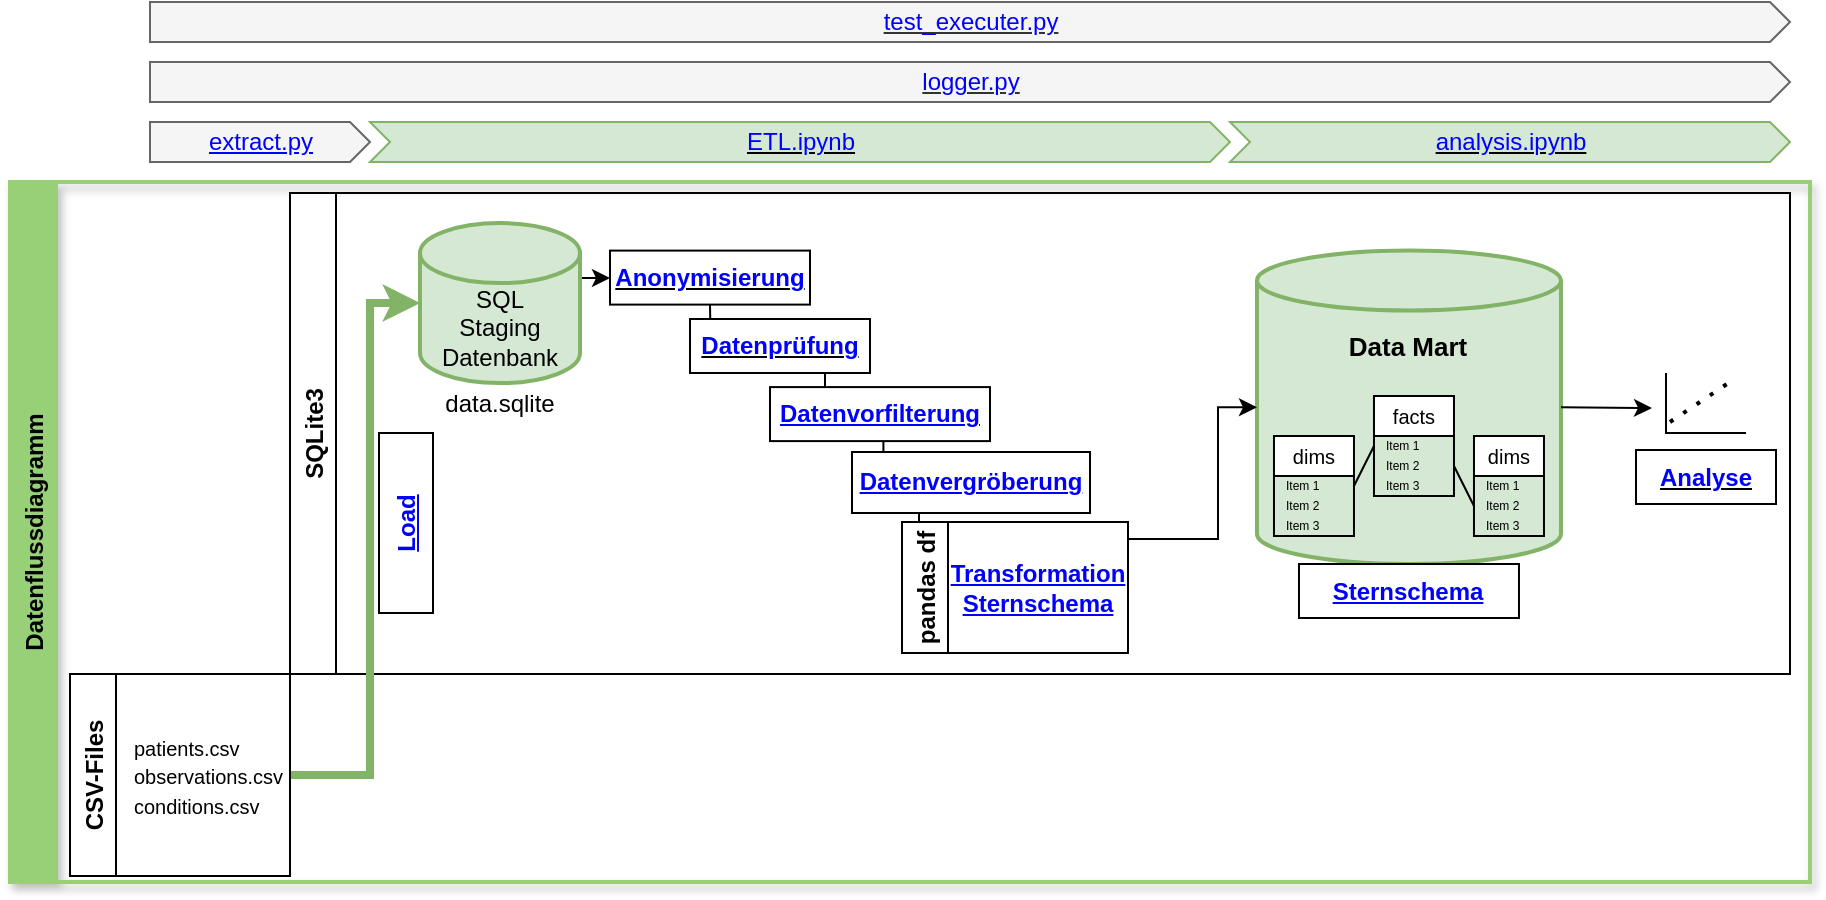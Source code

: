 <mxfile version="20.1.4" type="device"><diagram name="Page-1" id="c7488fd3-1785-93aa-aadb-54a6760d102a"><mxGraphModel dx="798" dy="421" grid="1" gridSize="10" guides="1" tooltips="1" connect="1" arrows="1" fold="1" page="1" pageScale="1" pageWidth="1100" pageHeight="850" background="none" math="0" shadow="0"><root><mxCell id="0"/><mxCell id="1" parent="0"/><UserObject label="Datenflussdiagramm" id="xkVVOxBw_yeJyGsyUjNZ-36"><mxCell style="swimlane;horizontal=0;shadow=1;labelBackgroundColor=none;labelBorderColor=none;fontSize=12;fontColor=#000000;strokeColor=#97D077;strokeWidth=2;fillColor=#97D077;gradientColor=none;" parent="1" vertex="1"><mxGeometry x="50" y="660" width="900" height="350" as="geometry"/></mxCell></UserObject><UserObject label="SQLite3" link="https://github.com/Fuenfgeld/DMA2022DataProjectC/blob/main/src/analysis.ipynb" id="PFIuR6v0ovPzgkqPzc4s-4"><mxCell style="swimlane;horizontal=0;startSize=23;" parent="xkVVOxBw_yeJyGsyUjNZ-36" vertex="1"><mxGeometry x="140" y="5.5" width="750" height="240.5" as="geometry"/></mxCell></UserObject><UserObject label="pandas df" link="https://github.com/Fuenfgeld/DMA2022DataProjectC/wiki/Mappingtabellen#mappingtabellen-sternschema" id="YkNErlGE9aybnZ01sQq4-3"><mxCell style="swimlane;horizontal=0;labelBorderColor=none;strokeColor=default;fillColor=default;" parent="PFIuR6v0ovPzgkqPzc4s-4" vertex="1"><mxGeometry x="306" y="164.5" width="34" height="65.5" as="geometry"/></mxCell></UserObject><mxCell id="Z-9TnousxGG4WOgWIYyv-4" style="edgeStyle=orthogonalEdgeStyle;rounded=0;orthogonalLoop=1;jettySize=auto;html=1;exitX=1;exitY=0;exitDx=0;exitDy=27.5;exitPerimeter=0;entryX=0;entryY=0.5;entryDx=0;entryDy=0;fontColor=#0000FF;" parent="PFIuR6v0ovPzgkqPzc4s-4" source="fH8lq0TSA_9BYZk7DDAZ-1" target="xkVVOxBw_yeJyGsyUjNZ-43" edge="1"><mxGeometry relative="1" as="geometry"/></mxCell><mxCell id="fH8lq0TSA_9BYZk7DDAZ-1" value="SQL&lt;br&gt;Staging&lt;br&gt;Datenbank" style="shape=cylinder3;whiteSpace=wrap;html=1;boundedLbl=1;backgroundOutline=1;size=15;strokeWidth=2;fillColor=#d5e8d4;strokeColor=#82b366;" parent="PFIuR6v0ovPzgkqPzc4s-4" vertex="1"><mxGeometry x="65" y="15.05" width="80" height="80" as="geometry"/></mxCell><mxCell id="Z-9TnousxGG4WOgWIYyv-5" style="edgeStyle=orthogonalEdgeStyle;rounded=0;orthogonalLoop=1;jettySize=auto;html=1;exitX=0.5;exitY=1;exitDx=0;exitDy=0;entryX=0.113;entryY=0.111;entryDx=0;entryDy=0;entryPerimeter=0;fontColor=#0000FF;endArrow=none;endFill=0;" parent="PFIuR6v0ovPzgkqPzc4s-4" source="xkVVOxBw_yeJyGsyUjNZ-43" target="PFIuR6v0ovPzgkqPzc4s-8" edge="1"><mxGeometry relative="1" as="geometry"/></mxCell><mxCell id="xkVVOxBw_yeJyGsyUjNZ-8" value="" style="shape=cylinder3;whiteSpace=wrap;html=1;boundedLbl=1;backgroundOutline=3;size=15;strokeColor=#82b366;fillColor=#d5e8d4;strokeWidth=2;align=center;" parent="PFIuR6v0ovPzgkqPzc4s-4" vertex="1"><mxGeometry x="483.49" y="28.8" width="152" height="156.7" as="geometry"/></mxCell><UserObject label="&lt;b&gt;&lt;u&gt;&lt;font color=&quot;#0000ff&quot;&gt;Anonymisierung&lt;/font&gt;&lt;/u&gt;&lt;br&gt;&lt;/b&gt;" link="https://github.com/Fuenfgeld/DMA2022DataProjectC/wiki/Datenvorverarbeitung#anonymisierung" id="xkVVOxBw_yeJyGsyUjNZ-43"><mxCell style="whiteSpace=wrap;html=1;strokeWidth=1;labelBorderColor=none;strokeColor=default;labelBackgroundColor=none;gradientColor=none;" parent="PFIuR6v0ovPzgkqPzc4s-4" vertex="1"><mxGeometry x="160" y="28.8" width="100" height="27" as="geometry"/></mxCell></UserObject><mxCell id="Z-9TnousxGG4WOgWIYyv-10" style="edgeStyle=orthogonalEdgeStyle;rounded=0;orthogonalLoop=1;jettySize=auto;html=1;exitX=0.75;exitY=1;exitDx=0;exitDy=0;entryX=0.25;entryY=0;entryDx=0;entryDy=0;fontColor=#0000FF;endArrow=none;endFill=0;" parent="PFIuR6v0ovPzgkqPzc4s-4" source="PFIuR6v0ovPzgkqPzc4s-8" target="WWk708Z8lFxyfW0Tjglj-2" edge="1"><mxGeometry relative="1" as="geometry"/></mxCell><UserObject label="&lt;b&gt;&lt;u&gt;&lt;font color=&quot;#0000ff&quot;&gt;Datenprüfung&lt;/font&gt;&lt;/u&gt;&lt;br&gt;&lt;/b&gt;" link="https://github.com/Fuenfgeld/DMA2022DataProjectC/wiki/Datenvorverarbeitung#datenpr%C3%BCfung" id="PFIuR6v0ovPzgkqPzc4s-8"><mxCell style="whiteSpace=wrap;html=1;strokeWidth=1;labelBorderColor=none;strokeColor=default;labelBackgroundColor=none;gradientColor=none;" parent="PFIuR6v0ovPzgkqPzc4s-4" vertex="1"><mxGeometry x="200" y="63.0" width="90" height="27" as="geometry"/></mxCell></UserObject><mxCell id="5ND1hd7ILfxyxebTAZks-1" value="facts" style="swimlane;fontStyle=0;childLayout=stackLayout;horizontal=1;startSize=20;horizontalStack=0;resizeParent=1;resizeParentMax=0;resizeLast=0;collapsible=1;marginBottom=0;fontSize=10;" parent="PFIuR6v0ovPzgkqPzc4s-4" vertex="1"><mxGeometry x="541.99" y="101.5" width="40" height="50" as="geometry"/></mxCell><mxCell id="5ND1hd7ILfxyxebTAZks-2" value="Item 1" style="text;strokeColor=none;fillColor=none;align=left;verticalAlign=middle;spacingLeft=4;spacingRight=4;overflow=hidden;points=[[0,0.5],[1,0.5]];portConstraint=eastwest;rotatable=0;fontSize=6;" parent="5ND1hd7ILfxyxebTAZks-1" vertex="1"><mxGeometry y="20" width="40" height="10" as="geometry"/></mxCell><mxCell id="5ND1hd7ILfxyxebTAZks-3" value="Item 2" style="text;strokeColor=none;fillColor=none;align=left;verticalAlign=middle;spacingLeft=4;spacingRight=4;overflow=hidden;points=[[0,0.5],[1,0.5]];portConstraint=eastwest;rotatable=0;fontSize=6;" parent="5ND1hd7ILfxyxebTAZks-1" vertex="1"><mxGeometry y="30" width="40" height="10" as="geometry"/></mxCell><mxCell id="5ND1hd7ILfxyxebTAZks-4" value="Item 3" style="text;strokeColor=none;fillColor=none;align=left;verticalAlign=middle;spacingLeft=4;spacingRight=4;overflow=hidden;points=[[0,0.5],[1,0.5]];portConstraint=eastwest;rotatable=0;fontSize=6;" parent="5ND1hd7ILfxyxebTAZks-1" vertex="1"><mxGeometry y="40" width="40" height="10" as="geometry"/></mxCell><mxCell id="5ND1hd7ILfxyxebTAZks-5" value="dims" style="swimlane;fontStyle=0;childLayout=stackLayout;horizontal=1;startSize=20;horizontalStack=0;resizeParent=1;resizeParentMax=0;resizeLast=0;collapsible=1;marginBottom=0;fontSize=10;" parent="PFIuR6v0ovPzgkqPzc4s-4" vertex="1"><mxGeometry x="591.99" y="121.5" width="35" height="50" as="geometry"/></mxCell><mxCell id="5ND1hd7ILfxyxebTAZks-6" value="Item 1" style="text;strokeColor=none;fillColor=none;align=left;verticalAlign=middle;spacingLeft=4;spacingRight=4;overflow=hidden;points=[[0,0.5],[1,0.5]];portConstraint=eastwest;rotatable=0;fontSize=6;" parent="5ND1hd7ILfxyxebTAZks-5" vertex="1"><mxGeometry y="20" width="35" height="10" as="geometry"/></mxCell><mxCell id="5ND1hd7ILfxyxebTAZks-7" value="Item 2" style="text;strokeColor=none;fillColor=none;align=left;verticalAlign=middle;spacingLeft=4;spacingRight=4;overflow=hidden;points=[[0,0.5],[1,0.5]];portConstraint=eastwest;rotatable=0;fontSize=6;" parent="5ND1hd7ILfxyxebTAZks-5" vertex="1"><mxGeometry y="30" width="35" height="10" as="geometry"/></mxCell><mxCell id="5ND1hd7ILfxyxebTAZks-8" value="Item 3" style="text;strokeColor=none;fillColor=none;align=left;verticalAlign=middle;spacingLeft=4;spacingRight=4;overflow=hidden;points=[[0,0.5],[1,0.5]];portConstraint=eastwest;rotatable=0;fontSize=6;" parent="5ND1hd7ILfxyxebTAZks-5" vertex="1"><mxGeometry y="40" width="35" height="10" as="geometry"/></mxCell><mxCell id="5ND1hd7ILfxyxebTAZks-9" value="dims" style="swimlane;fontStyle=0;childLayout=stackLayout;horizontal=1;startSize=20;horizontalStack=0;resizeParent=1;resizeParentMax=0;resizeLast=0;collapsible=1;marginBottom=0;fontSize=10;" parent="PFIuR6v0ovPzgkqPzc4s-4" vertex="1"><mxGeometry x="491.99" y="121.5" width="40" height="50" as="geometry"/></mxCell><mxCell id="5ND1hd7ILfxyxebTAZks-10" value="Item 1" style="text;strokeColor=none;fillColor=none;align=left;verticalAlign=middle;spacingLeft=4;spacingRight=4;overflow=hidden;points=[[0,0.5],[1,0.5]];portConstraint=eastwest;rotatable=0;fontSize=6;" parent="5ND1hd7ILfxyxebTAZks-9" vertex="1"><mxGeometry y="20" width="40" height="10" as="geometry"/></mxCell><mxCell id="5ND1hd7ILfxyxebTAZks-11" value="Item 2" style="text;strokeColor=none;fillColor=none;align=left;verticalAlign=middle;spacingLeft=4;spacingRight=4;overflow=hidden;points=[[0,0.5],[1,0.5]];portConstraint=eastwest;rotatable=0;fontSize=6;" parent="5ND1hd7ILfxyxebTAZks-9" vertex="1"><mxGeometry y="30" width="40" height="10" as="geometry"/></mxCell><mxCell id="5ND1hd7ILfxyxebTAZks-12" value="Item 3" style="text;strokeColor=none;fillColor=none;align=left;verticalAlign=middle;spacingLeft=4;spacingRight=4;overflow=hidden;points=[[0,0.5],[1,0.5]];portConstraint=eastwest;rotatable=0;fontSize=6;" parent="5ND1hd7ILfxyxebTAZks-9" vertex="1"><mxGeometry y="40" width="40" height="10" as="geometry"/></mxCell><mxCell id="5ND1hd7ILfxyxebTAZks-13" value="" style="endArrow=none;html=1;rounded=0;fontSize=6;exitX=1;exitY=0.5;exitDx=0;exitDy=0;entryX=0;entryY=0.5;entryDx=0;entryDy=0;" parent="PFIuR6v0ovPzgkqPzc4s-4" source="5ND1hd7ILfxyxebTAZks-9" target="5ND1hd7ILfxyxebTAZks-2" edge="1"><mxGeometry width="50" height="50" relative="1" as="geometry"><mxPoint x="591.99" y="151.5" as="sourcePoint"/><mxPoint x="641.99" y="101.5" as="targetPoint"/></mxGeometry></mxCell><mxCell id="5ND1hd7ILfxyxebTAZks-14" value="" style="endArrow=none;html=1;rounded=0;fontSize=6;entryX=0;entryY=0.5;entryDx=0;entryDy=0;exitX=1;exitY=0.5;exitDx=0;exitDy=0;" parent="PFIuR6v0ovPzgkqPzc4s-4" source="5ND1hd7ILfxyxebTAZks-3" target="5ND1hd7ILfxyxebTAZks-7" edge="1"><mxGeometry width="50" height="50" relative="1" as="geometry"><mxPoint x="591.99" y="151.5" as="sourcePoint"/><mxPoint x="641.99" y="101.5" as="targetPoint"/></mxGeometry></mxCell><mxCell id="5ND1hd7ILfxyxebTAZks-15" value="&lt;font style=&quot;font-size: 13px;&quot;&gt;&lt;b&gt;Data Mart&lt;/b&gt;&lt;/font&gt;" style="text;html=1;strokeColor=none;fillColor=none;align=center;verticalAlign=middle;whiteSpace=wrap;rounded=0;fontSize=10;" parent="PFIuR6v0ovPzgkqPzc4s-4" vertex="1"><mxGeometry x="483.49" y="61.5" width="152" height="30" as="geometry"/></mxCell><mxCell id="Z-9TnousxGG4WOgWIYyv-7" style="edgeStyle=orthogonalEdgeStyle;rounded=0;orthogonalLoop=1;jettySize=auto;html=1;exitX=0.5;exitY=1;exitDx=0;exitDy=0;entryX=0.25;entryY=0;entryDx=0;entryDy=0;fontColor=#0000FF;endArrow=none;endFill=0;" parent="PFIuR6v0ovPzgkqPzc4s-4" source="uUQ6Lqgu7IrXjWPr7j8Y-1" target="YkNErlGE9aybnZ01sQq4-3" edge="1"><mxGeometry relative="1" as="geometry"/></mxCell><UserObject label="&lt;b&gt;&lt;font color=&quot;#0000ff&quot;&gt;&lt;u&gt;Datenvergröberung&lt;/u&gt;&lt;/font&gt;&lt;br&gt;&lt;/b&gt;" link="https://github.com/Fuenfgeld/DMA2022DataProjectC/wiki/Datenvorverarbeitung#vergr%C3%B6berung-der-daten" id="uUQ6Lqgu7IrXjWPr7j8Y-1"><mxCell style="whiteSpace=wrap;html=1;strokeWidth=1;labelBorderColor=none;strokeColor=default;labelBackgroundColor=none;gradientColor=none;" parent="PFIuR6v0ovPzgkqPzc4s-4" vertex="1"><mxGeometry x="281" y="129.5" width="119" height="30.5" as="geometry"/></mxCell></UserObject><mxCell id="xkVVOxBw_yeJyGsyUjNZ-20" style="edgeStyle=none;rounded=0;orthogonalLoop=1;jettySize=auto;html=1;exitX=1;exitY=0.5;exitDx=0;exitDy=0;exitPerimeter=0;entryX=0;entryY=0.5;entryDx=0;entryDy=0;" parent="PFIuR6v0ovPzgkqPzc4s-4" source="xkVVOxBw_yeJyGsyUjNZ-8" edge="1"><mxGeometry relative="1" as="geometry"><mxPoint x="535.49" y="201.5" as="sourcePoint"/><mxPoint x="681" y="107.5" as="targetPoint"/></mxGeometry></mxCell><mxCell id="YkNErlGE9aybnZ01sQq4-17" value="data.sqlite" style="text;html=1;strokeColor=none;fillColor=none;align=center;verticalAlign=middle;whiteSpace=wrap;rounded=0;" parent="PFIuR6v0ovPzgkqPzc4s-4" vertex="1"><mxGeometry x="75" y="90.5" width="60" height="30" as="geometry"/></mxCell><mxCell id="YkNErlGE9aybnZ01sQq4-32" style="edgeStyle=orthogonalEdgeStyle;rounded=0;orthogonalLoop=1;jettySize=auto;html=1;exitX=1;exitY=0.5;exitDx=0;exitDy=0;entryX=0;entryY=0.5;entryDx=0;entryDy=0;entryPerimeter=0;strokeWidth=1;" parent="PFIuR6v0ovPzgkqPzc4s-4" source="YkNErlGE9aybnZ01sQq4-3" target="xkVVOxBw_yeJyGsyUjNZ-8" edge="1"><mxGeometry relative="1" as="geometry"><Array as="points"><mxPoint x="464" y="173"/><mxPoint x="464" y="107"/></Array></mxGeometry></mxCell><UserObject label="&lt;b&gt;&lt;font color=&quot;#0000ff&quot;&gt;&lt;u&gt;Load&lt;/u&gt;&lt;/font&gt;&lt;br&gt;&lt;/b&gt;" link="https://nbviewer.org/github/Fuenfgeld/DMA2022DataProjectC/blob/main/src/ETL.ipynb#Daten-in-Datenbank-laden" id="WWk708Z8lFxyfW0Tjglj-1"><mxCell style="whiteSpace=wrap;html=1;strokeWidth=1;labelBorderColor=none;strokeColor=default;labelBackgroundColor=none;gradientColor=none;rotation=-90;" parent="PFIuR6v0ovPzgkqPzc4s-4" vertex="1"><mxGeometry x="13" y="151.5" width="90" height="27" as="geometry"/></mxCell></UserObject><mxCell id="Z-9TnousxGG4WOgWIYyv-6" style="edgeStyle=orthogonalEdgeStyle;rounded=0;orthogonalLoop=1;jettySize=auto;html=1;exitX=0.5;exitY=1;exitDx=0;exitDy=0;entryX=0.132;entryY=-0.003;entryDx=0;entryDy=0;entryPerimeter=0;fontColor=#0000FF;endArrow=none;endFill=0;" parent="PFIuR6v0ovPzgkqPzc4s-4" source="WWk708Z8lFxyfW0Tjglj-2" target="uUQ6Lqgu7IrXjWPr7j8Y-1" edge="1"><mxGeometry relative="1" as="geometry"><Array as="points"><mxPoint x="297" y="124"/></Array></mxGeometry></mxCell><UserObject label="&lt;b&gt;&lt;font color=&quot;#0000ff&quot;&gt;&lt;u&gt;Datenvorfilterung&lt;/u&gt;&lt;/font&gt;&lt;br&gt;&lt;/b&gt;" link="https://github.com/Fuenfgeld/DMA2022DataProjectC/wiki/Mappingtabellen#schritt-vorfilterung" id="WWk708Z8lFxyfW0Tjglj-2"><mxCell style="whiteSpace=wrap;html=1;strokeWidth=1;labelBorderColor=none;strokeColor=default;labelBackgroundColor=none;gradientColor=none;" parent="PFIuR6v0ovPzgkqPzc4s-4" vertex="1"><mxGeometry x="240" y="97.05" width="110" height="27" as="geometry"/></mxCell></UserObject><UserObject label="&lt;b&gt;&lt;u&gt;&lt;font color=&quot;#0000ff&quot;&gt;Analyse&lt;/font&gt;&lt;/u&gt;&lt;br&gt;&lt;/b&gt;" link="https://github.com/Fuenfgeld/DMA2022DataProjectC/wiki/Analyse" id="Z-9TnousxGG4WOgWIYyv-11"><mxCell style="whiteSpace=wrap;html=1;strokeWidth=1;labelBorderColor=none;strokeColor=default;labelBackgroundColor=none;gradientColor=none;" parent="PFIuR6v0ovPzgkqPzc4s-4" vertex="1"><mxGeometry x="673" y="128.5" width="70" height="27" as="geometry"/></mxCell></UserObject><mxCell id="pQJyOFhlQHEcxfE2HQod-1" value="" style="endArrow=none;html=1;rounded=0;fontFamily=Helvetica;fontSize=12;fontColor=default;" edge="1" parent="PFIuR6v0ovPzgkqPzc4s-4"><mxGeometry width="50" height="50" relative="1" as="geometry"><mxPoint x="728" y="120" as="sourcePoint"/><mxPoint x="688" y="90" as="targetPoint"/><Array as="points"><mxPoint x="688" y="120"/></Array></mxGeometry></mxCell><UserObject label="&lt;b&gt;&lt;font color=&quot;#0000ff&quot;&gt;&lt;u&gt;Transformation Sternschema&lt;/u&gt;&lt;/font&gt;&lt;br&gt;&lt;/b&gt;" link="https://github.com/Fuenfgeld/DMA2022DataProjectC/wiki/Mappingtabellen" id="xkVVOxBw_yeJyGsyUjNZ-44"><mxCell style="whiteSpace=wrap;html=1;strokeWidth=1;labelBorderColor=none;strokeColor=default;labelBackgroundColor=none;gradientColor=none;" parent="PFIuR6v0ovPzgkqPzc4s-4" vertex="1"><mxGeometry x="329" y="164.5" width="90" height="65.5" as="geometry"/></mxCell></UserObject><UserObject label="&lt;b&gt;&lt;font color=&quot;#0000ff&quot;&gt;&lt;u&gt;Sternschema&lt;/u&gt;&lt;/font&gt;&lt;br&gt;&lt;/b&gt;" link="https://github.com/Fuenfgeld/DMA2022DataProjectC/wiki/Datenschema" id="pQJyOFhlQHEcxfE2HQod-4"><mxCell style="whiteSpace=wrap;html=1;strokeWidth=1;labelBorderColor=none;strokeColor=default;labelBackgroundColor=none;gradientColor=none;" vertex="1" parent="PFIuR6v0ovPzgkqPzc4s-4"><mxGeometry x="504.49" y="185.5" width="110" height="27" as="geometry"/></mxCell></UserObject><mxCell id="YkNErlGE9aybnZ01sQq4-19" style="edgeStyle=orthogonalEdgeStyle;rounded=0;orthogonalLoop=1;jettySize=auto;html=1;exitX=1;exitY=0.5;exitDx=0;exitDy=0;entryX=0;entryY=0.5;entryDx=0;entryDy=0;entryPerimeter=0;strokeWidth=4;fillColor=#d5e8d4;strokeColor=#82b366;" parent="1" source="PFIuR6v0ovPzgkqPzc4s-3" target="fH8lq0TSA_9BYZk7DDAZ-1" edge="1"><mxGeometry relative="1" as="geometry"><Array as="points"><mxPoint x="230" y="957"/><mxPoint x="230" y="721"/></Array></mxGeometry></mxCell><UserObject label="CSV-Files" link="https://github.com/Fuenfgeld/DMA2022DataProjectC/tree/main/data" id="PFIuR6v0ovPzgkqPzc4s-3"><mxCell style="swimlane;horizontal=0;labelBorderColor=none;strokeColor=default;fillColor=default;" parent="1" vertex="1"><mxGeometry x="80" y="906" width="110" height="101" as="geometry"/></mxCell></UserObject><mxCell id="pQJyOFhlQHEcxfE2HQod-3" value="&lt;font style=&quot;font-size: 10px;&quot;&gt;patients.csv&lt;br&gt;observations.csv&lt;br&gt;conditions.csv&lt;/font&gt;" style="text;html=1;strokeColor=none;fillColor=none;align=left;verticalAlign=middle;whiteSpace=wrap;rounded=0;shadow=1;labelBackgroundColor=#ffffff;fontFamily=Helvetica;fontSize=12;fontColor=default;" vertex="1" parent="PFIuR6v0ovPzgkqPzc4s-3"><mxGeometry x="30" y="38.25" width="60" height="24.5" as="geometry"/></mxCell><UserObject label="&lt;u&gt;&lt;font color=&quot;#0000ff&quot;&gt;ETL.ipynb&lt;/font&gt;&lt;/u&gt;" link="https://github.com/Fuenfgeld/DMA2022DataProjectC/blob/main/src/ETL.ipynb" id="YkNErlGE9aybnZ01sQq4-8"><mxCell style="html=1;shadow=0;dashed=0;align=center;verticalAlign=middle;shape=mxgraph.arrows2.arrow;dy=0;dx=10;notch=10;fillColor=#d5e8d4;strokeColor=#82b366;" parent="1" vertex="1"><mxGeometry x="230" y="630" width="430" height="20" as="geometry"/></mxCell></UserObject><UserObject label="&lt;font color=&quot;#0000ff&quot;&gt;&lt;u&gt;extract.py&lt;/u&gt;&lt;/font&gt;" link="https://github.com/Fuenfgeld/DMA2022DataProjectC/blob/main/src/extract.py" id="YkNErlGE9aybnZ01sQq4-9"><mxCell style="html=1;shadow=0;dashed=0;align=center;verticalAlign=middle;shape=mxgraph.arrows2.arrow;dy=0;dx=10;notch=0;fillColor=#f5f5f5;fontColor=#333333;strokeColor=#666666;" parent="1" vertex="1"><mxGeometry x="120" y="630" width="110" height="20" as="geometry"/></mxCell></UserObject><UserObject label="&lt;u&gt;&lt;font color=&quot;#0000ff&quot;&gt;analysis.ipynb&lt;/font&gt;&lt;/u&gt;" link="https://github.com/Fuenfgeld/DMA2022DataProjectC/blob/main/src/analysis.ipynb" id="YkNErlGE9aybnZ01sQq4-15"><mxCell style="html=1;shadow=0;dashed=0;align=center;verticalAlign=middle;shape=mxgraph.arrows2.arrow;dy=0;dx=10;notch=10;fillColor=#d5e8d4;strokeColor=#82b366;" parent="1" vertex="1"><mxGeometry x="660" y="630" width="280" height="20" as="geometry"/></mxCell></UserObject><UserObject label="&lt;u&gt;&lt;font color=&quot;#0000ff&quot;&gt;logger.py&lt;/font&gt;&lt;/u&gt;" link="https://github.com/Fuenfgeld/DMA2022DataProjectC/blob/main/src/logger.py" id="YkNErlGE9aybnZ01sQq4-36"><mxCell style="html=1;shadow=0;dashed=0;align=center;verticalAlign=middle;shape=mxgraph.arrows2.arrow;dy=0;dx=10;notch=0;fillColor=#f5f5f5;fontColor=#333333;strokeColor=#666666;" parent="1" vertex="1"><mxGeometry x="120" y="600" width="820" height="20" as="geometry"/></mxCell></UserObject><UserObject label="&lt;u&gt;&lt;font color=&quot;#0000ff&quot;&gt;test_executer.py&lt;/font&gt;&lt;/u&gt;" link="https://github.com/Fuenfgeld/DMA2022DataProjectC/blob/main/src/test_executer.py" id="YkNErlGE9aybnZ01sQq4-37"><mxCell style="html=1;shadow=0;dashed=0;align=center;verticalAlign=middle;shape=mxgraph.arrows2.arrow;dy=0;dx=10;notch=0;fillColor=#f5f5f5;fontColor=#333333;strokeColor=#666666;" parent="1" vertex="1"><mxGeometry x="120" y="570" width="820" height="20" as="geometry"/></mxCell></UserObject><mxCell id="pQJyOFhlQHEcxfE2HQod-2" value="" style="endArrow=none;dashed=1;html=1;dashPattern=1 3;strokeWidth=2;rounded=0;fontFamily=Helvetica;fontSize=12;fontColor=default;" edge="1" parent="1"><mxGeometry width="50" height="50" relative="1" as="geometry"><mxPoint x="880" y="780" as="sourcePoint"/><mxPoint x="910" y="760" as="targetPoint"/></mxGeometry></mxCell></root></mxGraphModel></diagram></mxfile>
